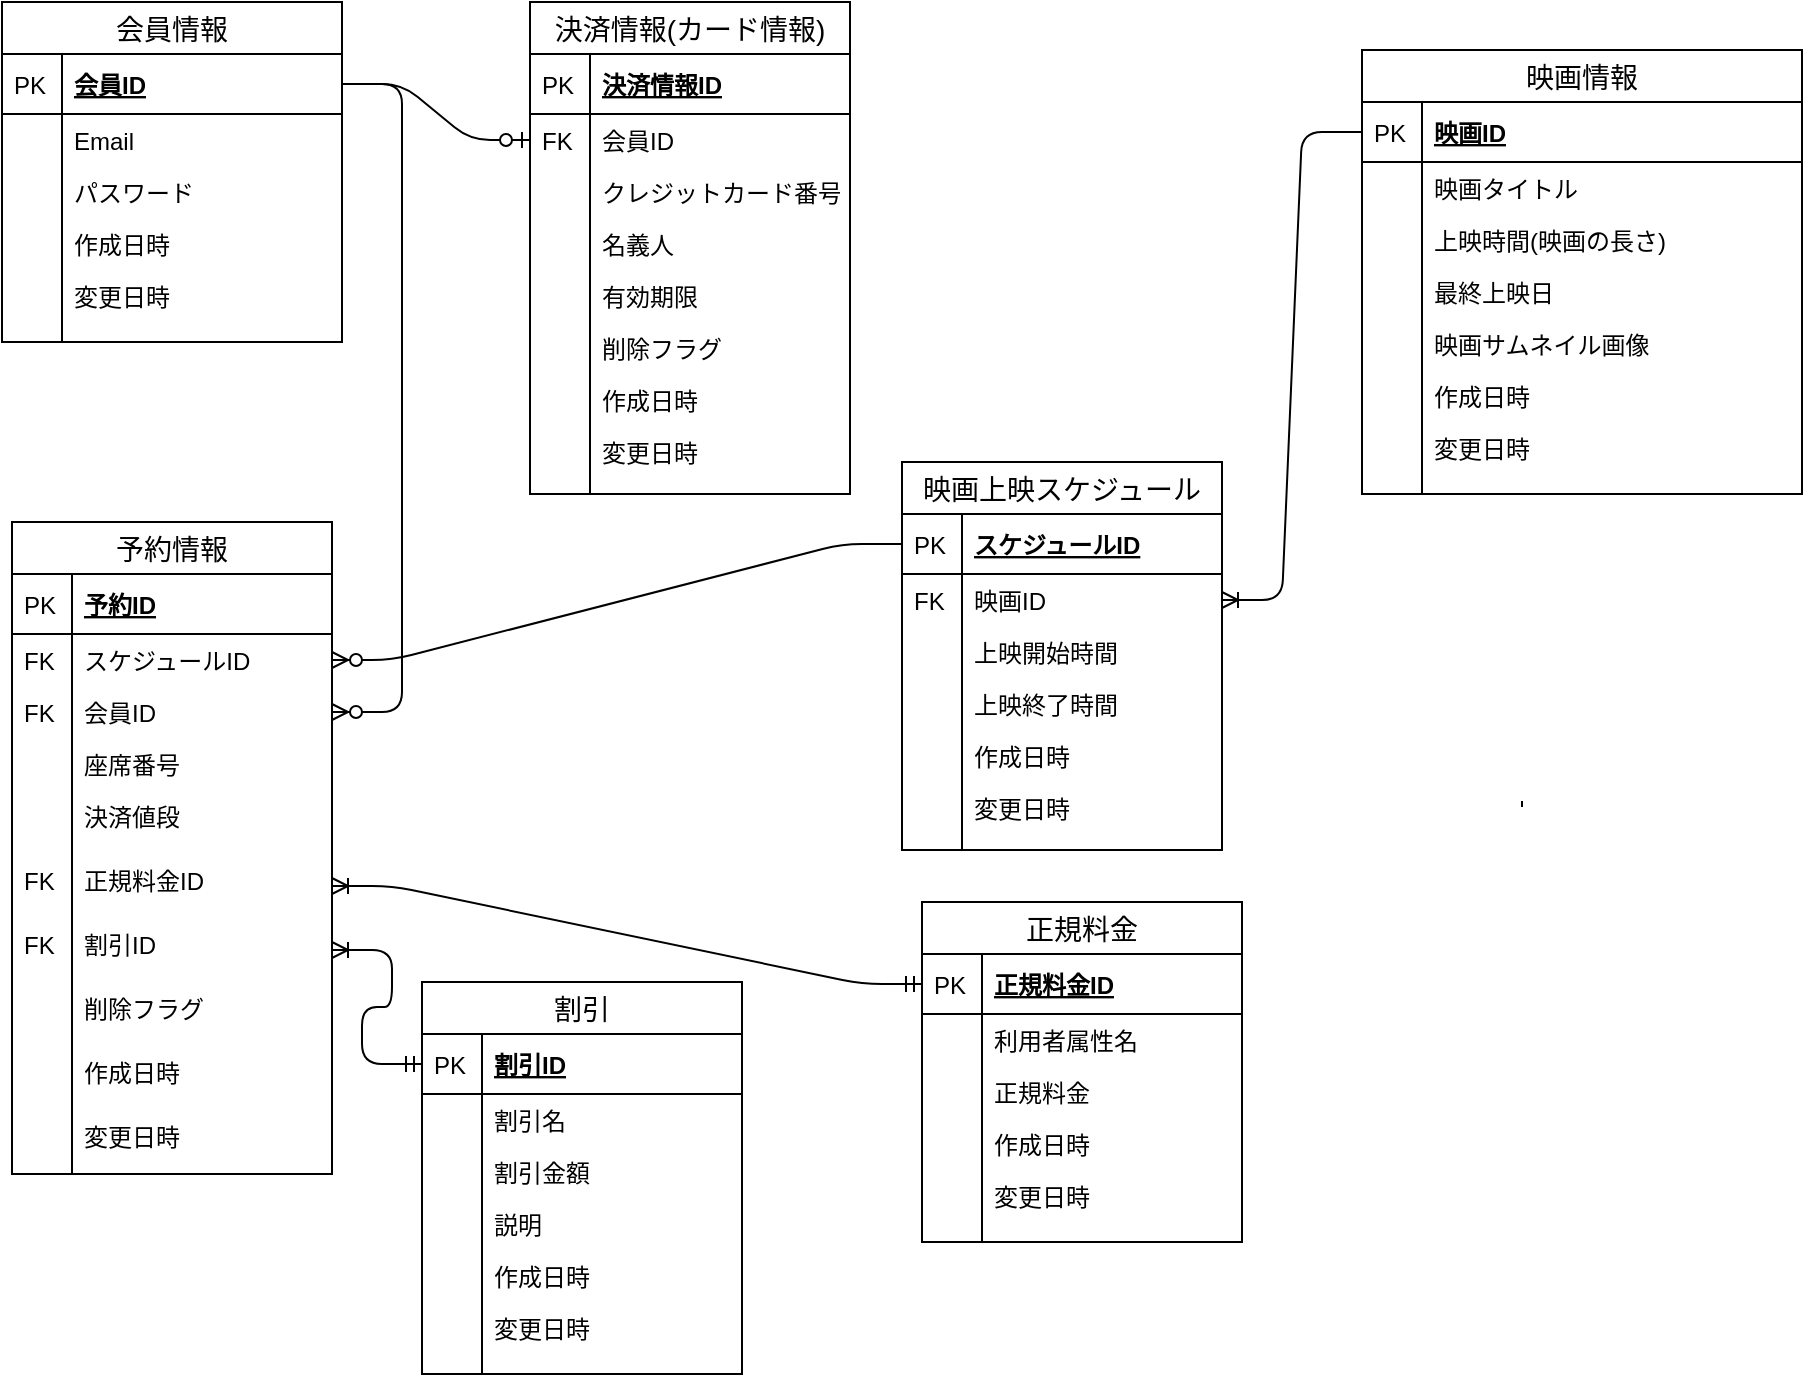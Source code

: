 <mxfile version="13.1.3">
    <diagram id="6hGFLwfOUW9BJ-s0fimq" name="Page-1">
        <mxGraphModel dx="1160" dy="792" grid="1" gridSize="10" guides="1" tooltips="1" connect="1" arrows="1" fold="1" page="1" pageScale="1" pageWidth="827" pageHeight="1169" math="0" shadow="0">
            <root>
                <mxCell id="0"/>
                <mxCell id="1" parent="0"/>
                <mxCell id="32" value="決済情報(カード情報)" style="swimlane;fontStyle=0;childLayout=stackLayout;horizontal=1;startSize=26;horizontalStack=0;resizeParent=1;resizeParentMax=0;resizeLast=0;collapsible=1;marginBottom=0;align=center;fontSize=14;" parent="1" vertex="1">
                    <mxGeometry x="334" y="40" width="160" height="246" as="geometry"/>
                </mxCell>
                <mxCell id="33" value="決済情報ID" style="shape=partialRectangle;top=0;left=0;right=0;bottom=1;align=left;verticalAlign=middle;fillColor=none;spacingLeft=34;spacingRight=4;overflow=hidden;rotatable=0;points=[[0,0.5],[1,0.5]];portConstraint=eastwest;dropTarget=0;fontStyle=5;fontSize=12;" parent="32" vertex="1">
                    <mxGeometry y="26" width="160" height="30" as="geometry"/>
                </mxCell>
                <mxCell id="34" value="PK" style="shape=partialRectangle;top=0;left=0;bottom=0;fillColor=none;align=left;verticalAlign=middle;spacingLeft=4;spacingRight=4;overflow=hidden;rotatable=0;points=[];portConstraint=eastwest;part=1;fontSize=12;" parent="33" connectable="0" vertex="1">
                    <mxGeometry width="30" height="30" as="geometry"/>
                </mxCell>
                <mxCell id="35" value="会員ID" style="shape=partialRectangle;top=0;left=0;right=0;bottom=0;align=left;verticalAlign=top;fillColor=none;spacingLeft=34;spacingRight=4;overflow=hidden;rotatable=0;points=[[0,0.5],[1,0.5]];portConstraint=eastwest;dropTarget=0;fontSize=12;" parent="32" vertex="1">
                    <mxGeometry y="56" width="160" height="26" as="geometry"/>
                </mxCell>
                <mxCell id="36" value="FK" style="shape=partialRectangle;top=0;left=0;bottom=0;fillColor=none;align=left;verticalAlign=top;spacingLeft=4;spacingRight=4;overflow=hidden;rotatable=0;points=[];portConstraint=eastwest;part=1;fontSize=12;" parent="35" connectable="0" vertex="1">
                    <mxGeometry width="30" height="26" as="geometry"/>
                </mxCell>
                <mxCell id="37" value="クレジットカード番号" style="shape=partialRectangle;top=0;left=0;right=0;bottom=0;align=left;verticalAlign=top;fillColor=none;spacingLeft=34;spacingRight=4;overflow=hidden;rotatable=0;points=[[0,0.5],[1,0.5]];portConstraint=eastwest;dropTarget=0;fontSize=12;" parent="32" vertex="1">
                    <mxGeometry y="82" width="160" height="26" as="geometry"/>
                </mxCell>
                <mxCell id="38" value="" style="shape=partialRectangle;top=0;left=0;bottom=0;fillColor=none;align=left;verticalAlign=top;spacingLeft=4;spacingRight=4;overflow=hidden;rotatable=0;points=[];portConstraint=eastwest;part=1;fontSize=12;" parent="37" connectable="0" vertex="1">
                    <mxGeometry width="30" height="26" as="geometry"/>
                </mxCell>
                <mxCell id="39" value="名義人" style="shape=partialRectangle;top=0;left=0;right=0;bottom=0;align=left;verticalAlign=top;fillColor=none;spacingLeft=34;spacingRight=4;overflow=hidden;rotatable=0;points=[[0,0.5],[1,0.5]];portConstraint=eastwest;dropTarget=0;fontSize=12;" parent="32" vertex="1">
                    <mxGeometry y="108" width="160" height="26" as="geometry"/>
                </mxCell>
                <mxCell id="40" value="" style="shape=partialRectangle;top=0;left=0;bottom=0;fillColor=none;align=left;verticalAlign=top;spacingLeft=4;spacingRight=4;overflow=hidden;rotatable=0;points=[];portConstraint=eastwest;part=1;fontSize=12;" parent="39" connectable="0" vertex="1">
                    <mxGeometry width="30" height="26" as="geometry"/>
                </mxCell>
                <mxCell id="46" value="有効期限" style="shape=partialRectangle;top=0;left=0;right=0;bottom=0;align=left;verticalAlign=top;fillColor=none;spacingLeft=34;spacingRight=4;overflow=hidden;rotatable=0;points=[[0,0.5],[1,0.5]];portConstraint=eastwest;dropTarget=0;fontSize=12;" parent="32" vertex="1">
                    <mxGeometry y="134" width="160" height="26" as="geometry"/>
                </mxCell>
                <mxCell id="47" value="" style="shape=partialRectangle;top=0;left=0;bottom=0;fillColor=none;align=left;verticalAlign=top;spacingLeft=4;spacingRight=4;overflow=hidden;rotatable=0;points=[];portConstraint=eastwest;part=1;fontSize=12;" parent="46" connectable="0" vertex="1">
                    <mxGeometry width="30" height="26" as="geometry"/>
                </mxCell>
                <mxCell id="239" value="削除フラグ" style="shape=partialRectangle;top=0;left=0;right=0;bottom=0;align=left;verticalAlign=top;fillColor=none;spacingLeft=34;spacingRight=4;overflow=hidden;rotatable=0;points=[[0,0.5],[1,0.5]];portConstraint=eastwest;dropTarget=0;fontSize=12;" parent="32" vertex="1">
                    <mxGeometry y="160" width="160" height="26" as="geometry"/>
                </mxCell>
                <mxCell id="240" value="" style="shape=partialRectangle;top=0;left=0;bottom=0;fillColor=none;align=left;verticalAlign=top;spacingLeft=4;spacingRight=4;overflow=hidden;rotatable=0;points=[];portConstraint=eastwest;part=1;fontSize=12;" parent="239" connectable="0" vertex="1">
                    <mxGeometry width="30" height="26" as="geometry"/>
                </mxCell>
                <mxCell id="229" value="作成日時" style="shape=partialRectangle;top=0;left=0;right=0;bottom=0;align=left;verticalAlign=top;fillColor=none;spacingLeft=34;spacingRight=4;overflow=hidden;rotatable=0;points=[[0,0.5],[1,0.5]];portConstraint=eastwest;dropTarget=0;fontSize=12;" parent="32" vertex="1">
                    <mxGeometry y="186" width="160" height="26" as="geometry"/>
                </mxCell>
                <mxCell id="230" value="" style="shape=partialRectangle;top=0;left=0;bottom=0;fillColor=none;align=left;verticalAlign=top;spacingLeft=4;spacingRight=4;overflow=hidden;rotatable=0;points=[];portConstraint=eastwest;part=1;fontSize=12;" parent="229" connectable="0" vertex="1">
                    <mxGeometry width="30" height="26" as="geometry"/>
                </mxCell>
                <mxCell id="231" value="変更日時" style="shape=partialRectangle;top=0;left=0;right=0;bottom=0;align=left;verticalAlign=top;fillColor=none;spacingLeft=34;spacingRight=4;overflow=hidden;rotatable=0;points=[[0,0.5],[1,0.5]];portConstraint=eastwest;dropTarget=0;fontSize=12;" parent="32" vertex="1">
                    <mxGeometry y="212" width="160" height="34" as="geometry"/>
                </mxCell>
                <mxCell id="232" value="" style="shape=partialRectangle;top=0;left=0;bottom=0;fillColor=none;align=left;verticalAlign=top;spacingLeft=4;spacingRight=4;overflow=hidden;rotatable=0;points=[];portConstraint=eastwest;part=1;fontSize=12;" parent="231" connectable="0" vertex="1">
                    <mxGeometry width="30" height="34" as="geometry"/>
                </mxCell>
                <mxCell id="13" value="会員情報" style="swimlane;fontStyle=0;childLayout=stackLayout;horizontal=1;startSize=26;horizontalStack=0;resizeParent=1;resizeParentMax=0;resizeLast=0;collapsible=1;marginBottom=0;align=center;fontSize=14;" parent="1" vertex="1">
                    <mxGeometry x="70" y="40" width="170" height="170" as="geometry"/>
                </mxCell>
                <mxCell id="14" value="会員ID" style="shape=partialRectangle;top=0;left=0;right=0;bottom=1;align=left;verticalAlign=middle;fillColor=none;spacingLeft=34;spacingRight=4;overflow=hidden;rotatable=0;points=[[0,0.5],[1,0.5]];portConstraint=eastwest;dropTarget=0;fontStyle=5;fontSize=12;" parent="13" vertex="1">
                    <mxGeometry y="26" width="170" height="30" as="geometry"/>
                </mxCell>
                <mxCell id="15" value="PK" style="shape=partialRectangle;top=0;left=0;bottom=0;fillColor=none;align=left;verticalAlign=middle;spacingLeft=4;spacingRight=4;overflow=hidden;rotatable=0;points=[];portConstraint=eastwest;part=1;fontSize=12;" parent="14" connectable="0" vertex="1">
                    <mxGeometry width="30" height="30" as="geometry"/>
                </mxCell>
                <mxCell id="16" value="Email" style="shape=partialRectangle;top=0;left=0;right=0;bottom=0;align=left;verticalAlign=top;fillColor=none;spacingLeft=34;spacingRight=4;overflow=hidden;rotatable=0;points=[[0,0.5],[1,0.5]];portConstraint=eastwest;dropTarget=0;fontSize=12;" parent="13" vertex="1">
                    <mxGeometry y="56" width="170" height="26" as="geometry"/>
                </mxCell>
                <mxCell id="17" value="" style="shape=partialRectangle;top=0;left=0;bottom=0;fillColor=none;align=left;verticalAlign=top;spacingLeft=4;spacingRight=4;overflow=hidden;rotatable=0;points=[];portConstraint=eastwest;part=1;fontSize=12;" parent="16" connectable="0" vertex="1">
                    <mxGeometry width="30" height="26" as="geometry"/>
                </mxCell>
                <mxCell id="164" value="パスワード" style="shape=partialRectangle;top=0;left=0;right=0;bottom=0;align=left;verticalAlign=top;fillColor=none;spacingLeft=34;spacingRight=4;overflow=hidden;rotatable=0;points=[[0,0.5],[1,0.5]];portConstraint=eastwest;dropTarget=0;fontSize=12;" parent="13" vertex="1">
                    <mxGeometry y="82" width="170" height="26" as="geometry"/>
                </mxCell>
                <mxCell id="165" value="" style="shape=partialRectangle;top=0;left=0;bottom=0;fillColor=none;align=left;verticalAlign=top;spacingLeft=4;spacingRight=4;overflow=hidden;rotatable=0;points=[];portConstraint=eastwest;part=1;fontSize=12;" parent="164" connectable="0" vertex="1">
                    <mxGeometry width="30" height="26" as="geometry"/>
                </mxCell>
                <mxCell id="166" value="作成日時&#10;" style="shape=partialRectangle;top=0;left=0;right=0;bottom=0;align=left;verticalAlign=top;fillColor=none;spacingLeft=34;spacingRight=4;overflow=hidden;rotatable=0;points=[[0,0.5],[1,0.5]];portConstraint=eastwest;dropTarget=0;fontSize=12;" parent="13" vertex="1">
                    <mxGeometry y="108" width="170" height="26" as="geometry"/>
                </mxCell>
                <mxCell id="167" value="" style="shape=partialRectangle;top=0;left=0;bottom=0;fillColor=none;align=left;verticalAlign=top;spacingLeft=4;spacingRight=4;overflow=hidden;rotatable=0;points=[];portConstraint=eastwest;part=1;fontSize=12;" parent="166" connectable="0" vertex="1">
                    <mxGeometry width="30" height="26" as="geometry"/>
                </mxCell>
                <mxCell id="18" value="変更日時" style="shape=partialRectangle;top=0;left=0;right=0;bottom=0;align=left;verticalAlign=top;fillColor=none;spacingLeft=34;spacingRight=4;overflow=hidden;rotatable=0;points=[[0,0.5],[1,0.5]];portConstraint=eastwest;dropTarget=0;fontSize=12;" parent="13" vertex="1">
                    <mxGeometry y="134" width="170" height="26" as="geometry"/>
                </mxCell>
                <mxCell id="19" value="" style="shape=partialRectangle;top=0;left=0;bottom=0;fillColor=none;align=left;verticalAlign=top;spacingLeft=4;spacingRight=4;overflow=hidden;rotatable=0;points=[];portConstraint=eastwest;part=1;fontSize=12;" parent="18" connectable="0" vertex="1">
                    <mxGeometry width="30" height="26" as="geometry"/>
                </mxCell>
                <mxCell id="22" value="" style="shape=partialRectangle;top=0;left=0;right=0;bottom=0;align=left;verticalAlign=top;fillColor=none;spacingLeft=34;spacingRight=4;overflow=hidden;rotatable=0;points=[[0,0.5],[1,0.5]];portConstraint=eastwest;dropTarget=0;fontSize=12;" parent="13" vertex="1">
                    <mxGeometry y="160" width="170" height="10" as="geometry"/>
                </mxCell>
                <mxCell id="23" value="" style="shape=partialRectangle;top=0;left=0;bottom=0;fillColor=none;align=left;verticalAlign=top;spacingLeft=4;spacingRight=4;overflow=hidden;rotatable=0;points=[];portConstraint=eastwest;part=1;fontSize=12;" parent="22" connectable="0" vertex="1">
                    <mxGeometry width="30" height="10" as="geometry"/>
                </mxCell>
                <mxCell id="194" value="" style="shape=partialRectangle;top=0;left=0;right=0;bottom=0;align=left;verticalAlign=top;fillColor=none;spacingLeft=34;spacingRight=4;overflow=hidden;rotatable=0;points=[[0,0.5],[1,0.5]];portConstraint=eastwest;dropTarget=0;fontSize=12;" parent="1" vertex="1">
                    <mxGeometry x="800" y="440" width="160" height="2" as="geometry"/>
                </mxCell>
                <mxCell id="195" value="" style="shape=partialRectangle;top=0;left=0;bottom=0;fillColor=none;align=left;verticalAlign=top;spacingLeft=4;spacingRight=4;overflow=hidden;rotatable=0;points=[];portConstraint=eastwest;part=1;fontSize=12;" parent="194" connectable="0" vertex="1">
                    <mxGeometry width="30" height="2" as="geometry"/>
                </mxCell>
                <mxCell id="241" value="" style="edgeStyle=entityRelationEdgeStyle;fontSize=12;html=1;endArrow=ERzeroToOne;endFill=1;exitX=1;exitY=0.5;exitDx=0;exitDy=0;" parent="1" source="14" target="35" edge="1">
                    <mxGeometry width="100" height="100" relative="1" as="geometry">
                        <mxPoint x="300" y="180" as="sourcePoint"/>
                        <mxPoint x="400" y="80" as="targetPoint"/>
                    </mxGeometry>
                </mxCell>
                <mxCell id="247" value="" style="edgeStyle=entityRelationEdgeStyle;fontSize=12;html=1;endArrow=ERzeroToMany;endFill=1;" parent="1" source="14" target="243" edge="1">
                    <mxGeometry width="100" height="100" relative="1" as="geometry">
                        <mxPoint x="240" y="80" as="sourcePoint"/>
                        <mxPoint x="230" y="352" as="targetPoint"/>
                    </mxGeometry>
                </mxCell>
                <mxCell id="242" value="" style="edgeStyle=entityRelationEdgeStyle;fontSize=12;html=1;endArrow=ERoneToMany;" parent="1" source="100" target="158" edge="1">
                    <mxGeometry width="100" height="100" relative="1" as="geometry">
                        <mxPoint x="290" y="530" as="sourcePoint"/>
                        <mxPoint x="390" y="430" as="targetPoint"/>
                    </mxGeometry>
                </mxCell>
                <mxCell id="130" value="予約情報" style="swimlane;fontStyle=0;childLayout=stackLayout;horizontal=1;startSize=26;horizontalStack=0;resizeParent=1;resizeParentMax=0;resizeLast=0;collapsible=1;marginBottom=0;align=center;fontSize=14;" parent="1" vertex="1">
                    <mxGeometry x="75" y="300" width="160" height="326" as="geometry"/>
                </mxCell>
                <mxCell id="131" value="予約ID" style="shape=partialRectangle;top=0;left=0;right=0;bottom=1;align=left;verticalAlign=middle;fillColor=none;spacingLeft=34;spacingRight=4;overflow=hidden;rotatable=0;points=[[0,0.5],[1,0.5]];portConstraint=eastwest;dropTarget=0;fontStyle=5;fontSize=12;" parent="130" vertex="1">
                    <mxGeometry y="26" width="160" height="30" as="geometry"/>
                </mxCell>
                <mxCell id="132" value="PK" style="shape=partialRectangle;top=0;left=0;bottom=0;fillColor=none;align=left;verticalAlign=middle;spacingLeft=4;spacingRight=4;overflow=hidden;rotatable=0;points=[];portConstraint=eastwest;part=1;fontSize=12;" parent="131" connectable="0" vertex="1">
                    <mxGeometry width="30" height="30" as="geometry"/>
                </mxCell>
                <mxCell id="135" value="スケジュールID" style="shape=partialRectangle;top=0;left=0;right=0;bottom=0;align=left;verticalAlign=top;fillColor=none;spacingLeft=34;spacingRight=4;overflow=hidden;rotatable=0;points=[[0,0.5],[1,0.5]];portConstraint=eastwest;dropTarget=0;fontSize=12;" parent="130" vertex="1">
                    <mxGeometry y="56" width="160" height="26" as="geometry"/>
                </mxCell>
                <mxCell id="136" value="FK" style="shape=partialRectangle;top=0;left=0;bottom=0;fillColor=none;align=left;verticalAlign=top;spacingLeft=4;spacingRight=4;overflow=hidden;rotatable=0;points=[];portConstraint=eastwest;part=1;fontSize=12;" parent="135" connectable="0" vertex="1">
                    <mxGeometry width="30" height="26" as="geometry"/>
                </mxCell>
                <mxCell id="243" value="会員ID" style="shape=partialRectangle;top=0;left=0;right=0;bottom=0;align=left;verticalAlign=top;fillColor=none;spacingLeft=34;spacingRight=4;overflow=hidden;rotatable=0;points=[[0,0.5],[1,0.5]];portConstraint=eastwest;dropTarget=0;fontSize=12;" parent="130" vertex="1">
                    <mxGeometry y="82" width="160" height="26" as="geometry"/>
                </mxCell>
                <mxCell id="244" value="FK" style="shape=partialRectangle;top=0;left=0;bottom=0;fillColor=none;align=left;verticalAlign=top;spacingLeft=4;spacingRight=4;overflow=hidden;rotatable=0;points=[];portConstraint=eastwest;part=1;fontSize=12;" parent="243" connectable="0" vertex="1">
                    <mxGeometry width="30" height="26" as="geometry"/>
                </mxCell>
                <mxCell id="137" value="座席番号&#10;" style="shape=partialRectangle;top=0;left=0;right=0;bottom=0;align=left;verticalAlign=top;fillColor=none;spacingLeft=34;spacingRight=4;overflow=hidden;rotatable=0;points=[[0,0.5],[1,0.5]];portConstraint=eastwest;dropTarget=0;fontSize=12;" parent="130" vertex="1">
                    <mxGeometry y="108" width="160" height="26" as="geometry"/>
                </mxCell>
                <mxCell id="138" value="" style="shape=partialRectangle;top=0;left=0;bottom=0;fillColor=none;align=left;verticalAlign=top;spacingLeft=4;spacingRight=4;overflow=hidden;rotatable=0;points=[];portConstraint=eastwest;part=1;fontSize=12;" parent="137" connectable="0" vertex="1">
                    <mxGeometry width="30" height="26" as="geometry"/>
                </mxCell>
                <mxCell id="141" value="決済値段&#10;&#10;" style="shape=partialRectangle;top=0;left=0;right=0;bottom=0;align=left;verticalAlign=top;fillColor=none;spacingLeft=34;spacingRight=4;overflow=hidden;rotatable=0;points=[[0,0.5],[1,0.5]];portConstraint=eastwest;dropTarget=0;fontSize=12;" parent="130" vertex="1">
                    <mxGeometry y="134" width="160" height="32" as="geometry"/>
                </mxCell>
                <mxCell id="142" value="" style="shape=partialRectangle;top=0;left=0;bottom=0;fillColor=none;align=left;verticalAlign=top;spacingLeft=4;spacingRight=4;overflow=hidden;rotatable=0;points=[];portConstraint=eastwest;part=1;fontSize=12;" parent="141" connectable="0" vertex="1">
                    <mxGeometry width="30" height="32" as="geometry"/>
                </mxCell>
                <mxCell id="251" value="正規料金ID" style="shape=partialRectangle;top=0;left=0;right=0;bottom=0;align=left;verticalAlign=top;fillColor=none;spacingLeft=34;spacingRight=4;overflow=hidden;rotatable=0;points=[[0,0.5],[1,0.5]];portConstraint=eastwest;dropTarget=0;fontSize=12;" parent="130" vertex="1">
                    <mxGeometry y="166" width="160" height="32" as="geometry"/>
                </mxCell>
                <mxCell id="252" value="FK" style="shape=partialRectangle;top=0;left=0;bottom=0;fillColor=none;align=left;verticalAlign=top;spacingLeft=4;spacingRight=4;overflow=hidden;rotatable=0;points=[];portConstraint=eastwest;part=1;fontSize=12;" parent="251" connectable="0" vertex="1">
                    <mxGeometry width="30" height="32" as="geometry"/>
                </mxCell>
                <mxCell id="213" value="割引ID" style="shape=partialRectangle;top=0;left=0;right=0;bottom=0;align=left;verticalAlign=top;fillColor=none;spacingLeft=34;spacingRight=4;overflow=hidden;rotatable=0;points=[[0,0.5],[1,0.5]];portConstraint=eastwest;dropTarget=0;fontSize=12;" parent="130" vertex="1">
                    <mxGeometry y="198" width="160" height="32" as="geometry"/>
                </mxCell>
                <mxCell id="214" value="FK" style="shape=partialRectangle;top=0;left=0;bottom=0;fillColor=none;align=left;verticalAlign=top;spacingLeft=4;spacingRight=4;overflow=hidden;rotatable=0;points=[];portConstraint=eastwest;part=1;fontSize=12;" parent="213" connectable="0" vertex="1">
                    <mxGeometry width="30" height="32" as="geometry"/>
                </mxCell>
                <mxCell id="233" value="削除フラグ" style="shape=partialRectangle;top=0;left=0;right=0;bottom=0;align=left;verticalAlign=top;fillColor=none;spacingLeft=34;spacingRight=4;overflow=hidden;rotatable=0;points=[[0,0.5],[1,0.5]];portConstraint=eastwest;dropTarget=0;fontSize=12;" parent="130" vertex="1">
                    <mxGeometry y="230" width="160" height="32" as="geometry"/>
                </mxCell>
                <mxCell id="234" value="" style="shape=partialRectangle;top=0;left=0;bottom=0;fillColor=none;align=left;verticalAlign=top;spacingLeft=4;spacingRight=4;overflow=hidden;rotatable=0;points=[];portConstraint=eastwest;part=1;fontSize=12;" parent="233" connectable="0" vertex="1">
                    <mxGeometry width="30" height="32" as="geometry"/>
                </mxCell>
                <mxCell id="215" value="作成日時&#10;" style="shape=partialRectangle;top=0;left=0;right=0;bottom=0;align=left;verticalAlign=top;fillColor=none;spacingLeft=34;spacingRight=4;overflow=hidden;rotatable=0;points=[[0,0.5],[1,0.5]];portConstraint=eastwest;dropTarget=0;fontSize=12;" parent="130" vertex="1">
                    <mxGeometry y="262" width="160" height="32" as="geometry"/>
                </mxCell>
                <mxCell id="216" value="" style="shape=partialRectangle;top=0;left=0;bottom=0;fillColor=none;align=left;verticalAlign=top;spacingLeft=4;spacingRight=4;overflow=hidden;rotatable=0;points=[];portConstraint=eastwest;part=1;fontSize=12;" parent="215" connectable="0" vertex="1">
                    <mxGeometry width="30" height="32" as="geometry"/>
                </mxCell>
                <mxCell id="218" value="変更日時" style="shape=partialRectangle;top=0;left=0;right=0;bottom=0;align=left;verticalAlign=top;fillColor=none;spacingLeft=34;spacingRight=4;overflow=hidden;rotatable=0;points=[[0,0.5],[1,0.5]];portConstraint=eastwest;dropTarget=0;fontSize=12;" parent="130" vertex="1">
                    <mxGeometry y="294" width="160" height="32" as="geometry"/>
                </mxCell>
                <mxCell id="219" value="" style="shape=partialRectangle;top=0;left=0;bottom=0;fillColor=none;align=left;verticalAlign=top;spacingLeft=4;spacingRight=4;overflow=hidden;rotatable=0;points=[];portConstraint=eastwest;part=1;fontSize=12;" parent="218" connectable="0" vertex="1">
                    <mxGeometry width="30" height="32" as="geometry"/>
                </mxCell>
                <mxCell id="250" style="edgeStyle=orthogonalEdgeStyle;rounded=0;orthogonalLoop=1;jettySize=auto;html=1;exitX=1;exitY=0.5;exitDx=0;exitDy=0;" parent="130" source="213" target="213" edge="1">
                    <mxGeometry relative="1" as="geometry"/>
                </mxCell>
                <mxCell id="84" value="割引" style="swimlane;fontStyle=0;childLayout=stackLayout;horizontal=1;startSize=26;horizontalStack=0;resizeParent=1;resizeParentMax=0;resizeLast=0;collapsible=1;marginBottom=0;align=center;fontSize=14;" parent="1" vertex="1">
                    <mxGeometry x="280" y="530" width="160" height="196" as="geometry"/>
                </mxCell>
                <mxCell id="85" value="割引ID" style="shape=partialRectangle;top=0;left=0;right=0;bottom=1;align=left;verticalAlign=middle;fillColor=none;spacingLeft=34;spacingRight=4;overflow=hidden;rotatable=0;points=[[0,0.5],[1,0.5]];portConstraint=eastwest;dropTarget=0;fontStyle=5;fontSize=12;" parent="84" vertex="1">
                    <mxGeometry y="26" width="160" height="30" as="geometry"/>
                </mxCell>
                <mxCell id="86" value="PK" style="shape=partialRectangle;top=0;left=0;bottom=0;fillColor=none;align=left;verticalAlign=middle;spacingLeft=4;spacingRight=4;overflow=hidden;rotatable=0;points=[];portConstraint=eastwest;part=1;fontSize=12;" parent="85" connectable="0" vertex="1">
                    <mxGeometry width="30" height="30" as="geometry"/>
                </mxCell>
                <mxCell id="87" value="割引名" style="shape=partialRectangle;top=0;left=0;right=0;bottom=0;align=left;verticalAlign=top;fillColor=none;spacingLeft=34;spacingRight=4;overflow=hidden;rotatable=0;points=[[0,0.5],[1,0.5]];portConstraint=eastwest;dropTarget=0;fontSize=12;" parent="84" vertex="1">
                    <mxGeometry y="56" width="160" height="26" as="geometry"/>
                </mxCell>
                <mxCell id="88" value="" style="shape=partialRectangle;top=0;left=0;bottom=0;fillColor=none;align=left;verticalAlign=top;spacingLeft=4;spacingRight=4;overflow=hidden;rotatable=0;points=[];portConstraint=eastwest;part=1;fontSize=12;" parent="87" connectable="0" vertex="1">
                    <mxGeometry width="30" height="26" as="geometry"/>
                </mxCell>
                <mxCell id="89" value="割引金額" style="shape=partialRectangle;top=0;left=0;right=0;bottom=0;align=left;verticalAlign=top;fillColor=none;spacingLeft=34;spacingRight=4;overflow=hidden;rotatable=0;points=[[0,0.5],[1,0.5]];portConstraint=eastwest;dropTarget=0;fontSize=12;" parent="84" vertex="1">
                    <mxGeometry y="82" width="160" height="26" as="geometry"/>
                </mxCell>
                <mxCell id="90" value="" style="shape=partialRectangle;top=0;left=0;bottom=0;fillColor=none;align=left;verticalAlign=top;spacingLeft=4;spacingRight=4;overflow=hidden;rotatable=0;points=[];portConstraint=eastwest;part=1;fontSize=12;" parent="89" connectable="0" vertex="1">
                    <mxGeometry width="30" height="26" as="geometry"/>
                </mxCell>
                <mxCell id="97" value="説明&#10;" style="shape=partialRectangle;top=0;left=0;right=0;bottom=0;align=left;verticalAlign=top;fillColor=none;spacingLeft=34;spacingRight=4;overflow=hidden;rotatable=0;points=[[0,0.5],[1,0.5]];portConstraint=eastwest;dropTarget=0;fontSize=12;" parent="84" vertex="1">
                    <mxGeometry y="108" width="160" height="26" as="geometry"/>
                </mxCell>
                <mxCell id="98" value="" style="shape=partialRectangle;top=0;left=0;bottom=0;fillColor=none;align=left;verticalAlign=top;spacingLeft=4;spacingRight=4;overflow=hidden;rotatable=0;points=[];portConstraint=eastwest;part=1;fontSize=12;" parent="97" connectable="0" vertex="1">
                    <mxGeometry width="30" height="26" as="geometry"/>
                </mxCell>
                <mxCell id="175" value="作成日時" style="shape=partialRectangle;top=0;left=0;right=0;bottom=0;align=left;verticalAlign=top;fillColor=none;spacingLeft=34;spacingRight=4;overflow=hidden;rotatable=0;points=[[0,0.5],[1,0.5]];portConstraint=eastwest;dropTarget=0;fontSize=12;" parent="84" vertex="1">
                    <mxGeometry y="134" width="160" height="26" as="geometry"/>
                </mxCell>
                <mxCell id="176" value="" style="shape=partialRectangle;top=0;left=0;bottom=0;fillColor=none;align=left;verticalAlign=top;spacingLeft=4;spacingRight=4;overflow=hidden;rotatable=0;points=[];portConstraint=eastwest;part=1;fontSize=12;" parent="175" connectable="0" vertex="1">
                    <mxGeometry width="30" height="26" as="geometry"/>
                </mxCell>
                <mxCell id="173" value="変更日時" style="shape=partialRectangle;top=0;left=0;right=0;bottom=0;align=left;verticalAlign=top;fillColor=none;spacingLeft=34;spacingRight=4;overflow=hidden;rotatable=0;points=[[0,0.5],[1,0.5]];portConstraint=eastwest;dropTarget=0;fontSize=12;" parent="84" vertex="1">
                    <mxGeometry y="160" width="160" height="26" as="geometry"/>
                </mxCell>
                <mxCell id="174" value="" style="shape=partialRectangle;top=0;left=0;bottom=0;fillColor=none;align=left;verticalAlign=top;spacingLeft=4;spacingRight=4;overflow=hidden;rotatable=0;points=[];portConstraint=eastwest;part=1;fontSize=12;" parent="173" connectable="0" vertex="1">
                    <mxGeometry width="30" height="26" as="geometry"/>
                </mxCell>
                <mxCell id="95" value="" style="shape=partialRectangle;top=0;left=0;right=0;bottom=0;align=left;verticalAlign=top;fillColor=none;spacingLeft=34;spacingRight=4;overflow=hidden;rotatable=0;points=[[0,0.5],[1,0.5]];portConstraint=eastwest;dropTarget=0;fontSize=12;" parent="84" vertex="1">
                    <mxGeometry y="186" width="160" height="10" as="geometry"/>
                </mxCell>
                <mxCell id="96" value="" style="shape=partialRectangle;top=0;left=0;bottom=0;fillColor=none;align=left;verticalAlign=top;spacingLeft=4;spacingRight=4;overflow=hidden;rotatable=0;points=[];portConstraint=eastwest;part=1;fontSize=12;" parent="95" connectable="0" vertex="1">
                    <mxGeometry width="30" height="10" as="geometry"/>
                </mxCell>
                <mxCell id="99" value="映画情報" style="swimlane;fontStyle=0;childLayout=stackLayout;horizontal=1;startSize=26;horizontalStack=0;resizeParent=1;resizeParentMax=0;resizeLast=0;collapsible=1;marginBottom=0;align=center;fontSize=14;" parent="1" vertex="1">
                    <mxGeometry x="750" y="64" width="220" height="222" as="geometry">
                        <mxRectangle x="607" y="363" width="90" height="26" as="alternateBounds"/>
                    </mxGeometry>
                </mxCell>
                <mxCell id="100" value="映画ID" style="shape=partialRectangle;top=0;left=0;right=0;bottom=1;align=left;verticalAlign=middle;fillColor=none;spacingLeft=34;spacingRight=4;overflow=hidden;rotatable=0;points=[[0,0.5],[1,0.5]];portConstraint=eastwest;dropTarget=0;fontStyle=5;fontSize=12;" parent="99" vertex="1">
                    <mxGeometry y="26" width="220" height="30" as="geometry"/>
                </mxCell>
                <mxCell id="101" value="PK" style="shape=partialRectangle;top=0;left=0;bottom=0;fillColor=none;align=left;verticalAlign=middle;spacingLeft=4;spacingRight=4;overflow=hidden;rotatable=0;points=[];portConstraint=eastwest;part=1;fontSize=12;" parent="100" connectable="0" vertex="1">
                    <mxGeometry width="30" height="30" as="geometry"/>
                </mxCell>
                <mxCell id="102" value="映画タイトル" style="shape=partialRectangle;top=0;left=0;right=0;bottom=0;align=left;verticalAlign=top;fillColor=none;spacingLeft=34;spacingRight=4;overflow=hidden;rotatable=0;points=[[0,0.5],[1,0.5]];portConstraint=eastwest;dropTarget=0;fontSize=12;" parent="99" vertex="1">
                    <mxGeometry y="56" width="220" height="26" as="geometry"/>
                </mxCell>
                <mxCell id="103" value="" style="shape=partialRectangle;top=0;left=0;bottom=0;fillColor=none;align=left;verticalAlign=top;spacingLeft=4;spacingRight=4;overflow=hidden;rotatable=0;points=[];portConstraint=eastwest;part=1;fontSize=12;" parent="102" connectable="0" vertex="1">
                    <mxGeometry width="30" height="26" as="geometry"/>
                </mxCell>
                <mxCell id="104" value="上映時間(映画の長さ)" style="shape=partialRectangle;top=0;left=0;right=0;bottom=0;align=left;verticalAlign=top;fillColor=none;spacingLeft=34;spacingRight=4;overflow=hidden;rotatable=0;points=[[0,0.5],[1,0.5]];portConstraint=eastwest;dropTarget=0;fontSize=12;" parent="99" vertex="1">
                    <mxGeometry y="82" width="220" height="26" as="geometry"/>
                </mxCell>
                <mxCell id="105" value="" style="shape=partialRectangle;top=0;left=0;bottom=0;fillColor=none;align=left;verticalAlign=top;spacingLeft=4;spacingRight=4;overflow=hidden;rotatable=0;points=[];portConstraint=eastwest;part=1;fontSize=12;" parent="104" connectable="0" vertex="1">
                    <mxGeometry width="30" height="26" as="geometry"/>
                </mxCell>
                <mxCell id="106" value="最終上映日" style="shape=partialRectangle;top=0;left=0;right=0;bottom=0;align=left;verticalAlign=top;fillColor=none;spacingLeft=34;spacingRight=4;overflow=hidden;rotatable=0;points=[[0,0.5],[1,0.5]];portConstraint=eastwest;dropTarget=0;fontSize=12;" parent="99" vertex="1">
                    <mxGeometry y="108" width="220" height="26" as="geometry"/>
                </mxCell>
                <mxCell id="107" value="" style="shape=partialRectangle;top=0;left=0;bottom=0;fillColor=none;align=left;verticalAlign=top;spacingLeft=4;spacingRight=4;overflow=hidden;rotatable=0;points=[];portConstraint=eastwest;part=1;fontSize=12;" parent="106" connectable="0" vertex="1">
                    <mxGeometry width="30" height="26" as="geometry"/>
                </mxCell>
                <mxCell id="177" value="映画サムネイル画像" style="shape=partialRectangle;top=0;left=0;right=0;bottom=0;align=left;verticalAlign=top;fillColor=none;spacingLeft=34;spacingRight=4;overflow=hidden;rotatable=0;points=[[0,0.5],[1,0.5]];portConstraint=eastwest;dropTarget=0;fontSize=12;" parent="99" vertex="1">
                    <mxGeometry y="134" width="220" height="26" as="geometry"/>
                </mxCell>
                <mxCell id="178" value="" style="shape=partialRectangle;top=0;left=0;bottom=0;fillColor=none;align=left;verticalAlign=top;spacingLeft=4;spacingRight=4;overflow=hidden;rotatable=0;points=[];portConstraint=eastwest;part=1;fontSize=12;" parent="177" connectable="0" vertex="1">
                    <mxGeometry width="30" height="26" as="geometry"/>
                </mxCell>
                <mxCell id="179" value="作成日時" style="shape=partialRectangle;top=0;left=0;right=0;bottom=0;align=left;verticalAlign=top;fillColor=none;spacingLeft=34;spacingRight=4;overflow=hidden;rotatable=0;points=[[0,0.5],[1,0.5]];portConstraint=eastwest;dropTarget=0;fontSize=12;" parent="99" vertex="1">
                    <mxGeometry y="160" width="220" height="26" as="geometry"/>
                </mxCell>
                <mxCell id="180" value="" style="shape=partialRectangle;top=0;left=0;bottom=0;fillColor=none;align=left;verticalAlign=top;spacingLeft=4;spacingRight=4;overflow=hidden;rotatable=0;points=[];portConstraint=eastwest;part=1;fontSize=12;" parent="179" connectable="0" vertex="1">
                    <mxGeometry width="30" height="26" as="geometry"/>
                </mxCell>
                <mxCell id="110" value="変更日時" style="shape=partialRectangle;top=0;left=0;right=0;bottom=0;align=left;verticalAlign=top;fillColor=none;spacingLeft=34;spacingRight=4;overflow=hidden;rotatable=0;points=[[0,0.5],[1,0.5]];portConstraint=eastwest;dropTarget=0;fontSize=12;" parent="99" vertex="1">
                    <mxGeometry y="186" width="220" height="26" as="geometry"/>
                </mxCell>
                <mxCell id="111" value="" style="shape=partialRectangle;top=0;left=0;bottom=0;fillColor=none;align=left;verticalAlign=top;spacingLeft=4;spacingRight=4;overflow=hidden;rotatable=0;points=[];portConstraint=eastwest;part=1;fontSize=12;" parent="110" connectable="0" vertex="1">
                    <mxGeometry width="30" height="26" as="geometry"/>
                </mxCell>
                <mxCell id="108" value="" style="shape=partialRectangle;top=0;left=0;right=0;bottom=0;align=left;verticalAlign=top;fillColor=none;spacingLeft=34;spacingRight=4;overflow=hidden;rotatable=0;points=[[0,0.5],[1,0.5]];portConstraint=eastwest;dropTarget=0;fontSize=12;" parent="99" vertex="1">
                    <mxGeometry y="212" width="220" height="10" as="geometry"/>
                </mxCell>
                <mxCell id="109" value="" style="shape=partialRectangle;top=0;left=0;bottom=0;fillColor=none;align=left;verticalAlign=top;spacingLeft=4;spacingRight=4;overflow=hidden;rotatable=0;points=[];portConstraint=eastwest;part=1;fontSize=12;" parent="108" connectable="0" vertex="1">
                    <mxGeometry width="30" height="10" as="geometry"/>
                </mxCell>
                <mxCell id="149" value="映画上映スケジュール" style="swimlane;fontStyle=0;childLayout=stackLayout;horizontal=1;startSize=26;horizontalStack=0;resizeParent=1;resizeParentMax=0;resizeLast=0;collapsible=1;marginBottom=0;align=center;fontSize=14;" parent="1" vertex="1">
                    <mxGeometry x="520" y="270" width="160" height="194" as="geometry"/>
                </mxCell>
                <mxCell id="150" value="スケジュールID" style="shape=partialRectangle;top=0;left=0;right=0;bottom=1;align=left;verticalAlign=middle;fillColor=none;spacingLeft=34;spacingRight=4;overflow=hidden;rotatable=0;points=[[0,0.5],[1,0.5]];portConstraint=eastwest;dropTarget=0;fontStyle=5;fontSize=12;" parent="149" vertex="1">
                    <mxGeometry y="26" width="160" height="30" as="geometry"/>
                </mxCell>
                <mxCell id="151" value="PK" style="shape=partialRectangle;top=0;left=0;bottom=0;fillColor=none;align=left;verticalAlign=middle;spacingLeft=4;spacingRight=4;overflow=hidden;rotatable=0;points=[];portConstraint=eastwest;part=1;fontSize=12;" parent="150" connectable="0" vertex="1">
                    <mxGeometry width="30" height="30" as="geometry"/>
                </mxCell>
                <mxCell id="158" value="映画ID" style="shape=partialRectangle;top=0;left=0;right=0;bottom=0;align=left;verticalAlign=top;fillColor=none;spacingLeft=34;spacingRight=4;overflow=hidden;rotatable=0;points=[[0,0.5],[1,0.5]];portConstraint=eastwest;dropTarget=0;fontSize=12;" parent="149" vertex="1">
                    <mxGeometry y="56" width="160" height="26" as="geometry"/>
                </mxCell>
                <mxCell id="159" value="FK" style="shape=partialRectangle;top=0;left=0;bottom=0;fillColor=none;align=left;verticalAlign=top;spacingLeft=4;spacingRight=4;overflow=hidden;rotatable=0;points=[];portConstraint=eastwest;part=1;fontSize=12;" parent="158" connectable="0" vertex="1">
                    <mxGeometry width="30" height="26" as="geometry"/>
                </mxCell>
                <mxCell id="152" value="上映開始時間" style="shape=partialRectangle;top=0;left=0;right=0;bottom=0;align=left;verticalAlign=top;fillColor=none;spacingLeft=34;spacingRight=4;overflow=hidden;rotatable=0;points=[[0,0.5],[1,0.5]];portConstraint=eastwest;dropTarget=0;fontSize=12;" parent="149" vertex="1">
                    <mxGeometry y="82" width="160" height="26" as="geometry"/>
                </mxCell>
                <mxCell id="153" value="" style="shape=partialRectangle;top=0;left=0;bottom=0;fillColor=none;align=left;verticalAlign=top;spacingLeft=4;spacingRight=4;overflow=hidden;rotatable=0;points=[];portConstraint=eastwest;part=1;fontSize=12;" parent="152" connectable="0" vertex="1">
                    <mxGeometry width="30" height="26" as="geometry"/>
                </mxCell>
                <mxCell id="160" value="上映終了時間" style="shape=partialRectangle;top=0;left=0;right=0;bottom=0;align=left;verticalAlign=top;fillColor=none;spacingLeft=34;spacingRight=4;overflow=hidden;rotatable=0;points=[[0,0.5],[1,0.5]];portConstraint=eastwest;dropTarget=0;fontSize=12;" parent="149" vertex="1">
                    <mxGeometry y="108" width="160" height="26" as="geometry"/>
                </mxCell>
                <mxCell id="161" value="" style="shape=partialRectangle;top=0;left=0;bottom=0;fillColor=none;align=left;verticalAlign=top;spacingLeft=4;spacingRight=4;overflow=hidden;rotatable=0;points=[];portConstraint=eastwest;part=1;fontSize=12;" parent="160" connectable="0" vertex="1">
                    <mxGeometry width="30" height="26" as="geometry"/>
                </mxCell>
                <mxCell id="181" value="作成日時" style="shape=partialRectangle;top=0;left=0;right=0;bottom=0;align=left;verticalAlign=top;fillColor=none;spacingLeft=34;spacingRight=4;overflow=hidden;rotatable=0;points=[[0,0.5],[1,0.5]];portConstraint=eastwest;dropTarget=0;fontSize=12;" parent="149" vertex="1">
                    <mxGeometry y="134" width="160" height="26" as="geometry"/>
                </mxCell>
                <mxCell id="182" value="" style="shape=partialRectangle;top=0;left=0;bottom=0;fillColor=none;align=left;verticalAlign=top;spacingLeft=4;spacingRight=4;overflow=hidden;rotatable=0;points=[];portConstraint=eastwest;part=1;fontSize=12;" parent="181" connectable="0" vertex="1">
                    <mxGeometry width="30" height="26" as="geometry"/>
                </mxCell>
                <mxCell id="185" value="変更日時&#10;" style="shape=partialRectangle;top=0;left=0;right=0;bottom=0;align=left;verticalAlign=top;fillColor=none;spacingLeft=34;spacingRight=4;overflow=hidden;rotatable=0;points=[[0,0.5],[1,0.5]];portConstraint=eastwest;dropTarget=0;fontSize=12;" parent="149" vertex="1">
                    <mxGeometry y="160" width="160" height="26" as="geometry"/>
                </mxCell>
                <mxCell id="186" value="" style="shape=partialRectangle;top=0;left=0;bottom=0;fillColor=none;align=left;verticalAlign=top;spacingLeft=4;spacingRight=4;overflow=hidden;rotatable=0;points=[];portConstraint=eastwest;part=1;fontSize=12;" parent="185" connectable="0" vertex="1">
                    <mxGeometry width="30" height="26" as="geometry"/>
                </mxCell>
                <mxCell id="156" value="" style="shape=partialRectangle;top=0;left=0;right=0;bottom=0;align=left;verticalAlign=top;fillColor=none;spacingLeft=34;spacingRight=4;overflow=hidden;rotatable=0;points=[[0,0.5],[1,0.5]];portConstraint=eastwest;dropTarget=0;fontSize=12;" parent="149" vertex="1">
                    <mxGeometry y="186" width="160" height="8" as="geometry"/>
                </mxCell>
                <mxCell id="157" value="" style="shape=partialRectangle;top=0;left=0;bottom=0;fillColor=none;align=left;verticalAlign=top;spacingLeft=4;spacingRight=4;overflow=hidden;rotatable=0;points=[];portConstraint=eastwest;part=1;fontSize=12;" parent="156" connectable="0" vertex="1">
                    <mxGeometry width="30" height="8" as="geometry"/>
                </mxCell>
                <mxCell id="256" value="" style="edgeStyle=entityRelationEdgeStyle;fontSize=12;html=1;endArrow=ERoneToMany;startArrow=ERmandOne;" edge="1" parent="1" source="51" target="251">
                    <mxGeometry width="100" height="100" relative="1" as="geometry">
                        <mxPoint x="414" y="523" as="sourcePoint"/>
                        <mxPoint x="414" y="403" as="targetPoint"/>
                    </mxGeometry>
                </mxCell>
                <mxCell id="257" value="" style="edgeStyle=entityRelationEdgeStyle;fontSize=12;html=1;endArrow=ERoneToMany;startArrow=ERmandOne;" edge="1" parent="1" source="85" target="213">
                    <mxGeometry width="100" height="100" relative="1" as="geometry">
                        <mxPoint x="280" y="530" as="sourcePoint"/>
                        <mxPoint x="380" y="430" as="targetPoint"/>
                    </mxGeometry>
                </mxCell>
                <mxCell id="246" value="" style="edgeStyle=entityRelationEdgeStyle;fontSize=12;html=1;endArrow=ERzeroToMany;endFill=1;" parent="1" source="150" target="135" edge="1">
                    <mxGeometry width="100" height="100" relative="1" as="geometry">
                        <mxPoint x="380" y="550" as="sourcePoint"/>
                        <mxPoint x="280" y="650" as="targetPoint"/>
                    </mxGeometry>
                </mxCell>
                <mxCell id="50" value="正規料金" style="swimlane;fontStyle=0;childLayout=stackLayout;horizontal=1;startSize=26;horizontalStack=0;resizeParent=1;resizeParentMax=0;resizeLast=0;collapsible=1;marginBottom=0;align=center;fontSize=14;" parent="1" vertex="1">
                    <mxGeometry x="530" y="490" width="160" height="170" as="geometry"/>
                </mxCell>
                <mxCell id="51" value="正規料金ID" style="shape=partialRectangle;top=0;left=0;right=0;bottom=1;align=left;verticalAlign=middle;fillColor=none;spacingLeft=34;spacingRight=4;overflow=hidden;rotatable=0;points=[[0,0.5],[1,0.5]];portConstraint=eastwest;dropTarget=0;fontStyle=5;fontSize=12;" parent="50" vertex="1">
                    <mxGeometry y="26" width="160" height="30" as="geometry"/>
                </mxCell>
                <mxCell id="52" value="PK" style="shape=partialRectangle;top=0;left=0;bottom=0;fillColor=none;align=left;verticalAlign=middle;spacingLeft=4;spacingRight=4;overflow=hidden;rotatable=0;points=[];portConstraint=eastwest;part=1;fontSize=12;" parent="51" connectable="0" vertex="1">
                    <mxGeometry width="30" height="30" as="geometry"/>
                </mxCell>
                <mxCell id="53" value="利用者属性名&#10;" style="shape=partialRectangle;top=0;left=0;right=0;bottom=0;align=left;verticalAlign=top;fillColor=none;spacingLeft=34;spacingRight=4;overflow=hidden;rotatable=0;points=[[0,0.5],[1,0.5]];portConstraint=eastwest;dropTarget=0;fontSize=12;" parent="50" vertex="1">
                    <mxGeometry y="56" width="160" height="26" as="geometry"/>
                </mxCell>
                <mxCell id="54" value="" style="shape=partialRectangle;top=0;left=0;bottom=0;fillColor=none;align=left;verticalAlign=top;spacingLeft=4;spacingRight=4;overflow=hidden;rotatable=0;points=[];portConstraint=eastwest;part=1;fontSize=12;" parent="53" connectable="0" vertex="1">
                    <mxGeometry width="30" height="26" as="geometry"/>
                </mxCell>
                <mxCell id="55" value="正規料金" style="shape=partialRectangle;top=0;left=0;right=0;bottom=0;align=left;verticalAlign=top;fillColor=none;spacingLeft=34;spacingRight=4;overflow=hidden;rotatable=0;points=[[0,0.5],[1,0.5]];portConstraint=eastwest;dropTarget=0;fontSize=12;" parent="50" vertex="1">
                    <mxGeometry y="82" width="160" height="26" as="geometry"/>
                </mxCell>
                <mxCell id="56" value="" style="shape=partialRectangle;top=0;left=0;bottom=0;fillColor=none;align=left;verticalAlign=top;spacingLeft=4;spacingRight=4;overflow=hidden;rotatable=0;points=[];portConstraint=eastwest;part=1;fontSize=12;" parent="55" connectable="0" vertex="1">
                    <mxGeometry width="30" height="26" as="geometry"/>
                </mxCell>
                <mxCell id="192" value="作成日時" style="shape=partialRectangle;top=0;left=0;right=0;bottom=0;align=left;verticalAlign=top;fillColor=none;spacingLeft=34;spacingRight=4;overflow=hidden;rotatable=0;points=[[0,0.5],[1,0.5]];portConstraint=eastwest;dropTarget=0;fontSize=12;" parent="50" vertex="1">
                    <mxGeometry y="108" width="160" height="26" as="geometry"/>
                </mxCell>
                <mxCell id="193" value="" style="shape=partialRectangle;top=0;left=0;bottom=0;fillColor=none;align=left;verticalAlign=top;spacingLeft=4;spacingRight=4;overflow=hidden;rotatable=0;points=[];portConstraint=eastwest;part=1;fontSize=12;" parent="192" connectable="0" vertex="1">
                    <mxGeometry width="30" height="26" as="geometry"/>
                </mxCell>
                <mxCell id="205" value="変更日時" style="shape=partialRectangle;top=0;left=0;right=0;bottom=0;align=left;verticalAlign=top;fillColor=none;spacingLeft=34;spacingRight=4;overflow=hidden;rotatable=0;points=[[0,0.5],[1,0.5]];portConstraint=eastwest;dropTarget=0;fontSize=12;" parent="50" vertex="1">
                    <mxGeometry y="134" width="160" height="36" as="geometry"/>
                </mxCell>
                <mxCell id="206" value="" style="shape=partialRectangle;top=0;left=0;bottom=0;fillColor=none;align=left;verticalAlign=top;spacingLeft=4;spacingRight=4;overflow=hidden;rotatable=0;points=[];portConstraint=eastwest;part=1;fontSize=12;" parent="205" connectable="0" vertex="1">
                    <mxGeometry width="30" height="36" as="geometry"/>
                </mxCell>
            </root>
        </mxGraphModel>
    </diagram>
</mxfile>
